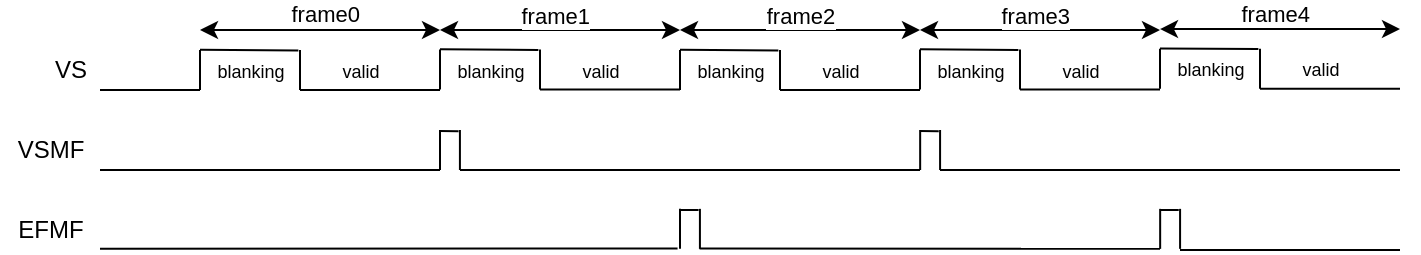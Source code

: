 <mxfile scale="1" border="0" disableSvgWarning="true">
    <diagram id="mgpHFIdnqJ_ARA6s7Hzc" name="Page-1">
        <mxGraphModel dx="814" dy="419" grid="1" gridSize="10" guides="1" tooltips="1" connect="1" arrows="1" fold="1" page="1" pageScale="1" pageWidth="850" pageHeight="1100" math="0" shadow="0">
            <root>
                <mxCell id="0"/>
                <mxCell id="1" parent="0"/>
                <mxCell id="91" value="VS" style="text;html=1;align=center;verticalAlign=middle;resizable=0;points=[];autosize=1;" parent="1" vertex="1">
                    <mxGeometry x="80" y="440.12" width="30" height="20" as="geometry"/>
                </mxCell>
                <mxCell id="92" value="" style="endArrow=none;html=1;" parent="1" edge="1">
                    <mxGeometry width="50" height="50" relative="1" as="geometry">
                        <mxPoint x="110" y="460" as="sourcePoint"/>
                        <mxPoint x="160" y="460" as="targetPoint"/>
                    </mxGeometry>
                </mxCell>
                <mxCell id="113" value="" style="group" parent="1" vertex="1" connectable="0">
                    <mxGeometry x="156" y="439.88" width="268" height="20.24" as="geometry"/>
                </mxCell>
                <mxCell id="93" value="" style="endArrow=none;html=1;exitX=1;exitY=0;exitDx=0;exitDy=0;exitPerimeter=0;" parent="113" edge="1">
                    <mxGeometry width="50" height="50" relative="1" as="geometry">
                        <mxPoint x="4" y="20.12" as="sourcePoint"/>
                        <mxPoint x="4" y="0.12" as="targetPoint"/>
                    </mxGeometry>
                </mxCell>
                <mxCell id="94" value="" style="endArrow=none;html=1;entryX=-1.599;entryY=0.011;entryDx=0;entryDy=0;entryPerimeter=0;" parent="113" target="95" edge="1">
                    <mxGeometry width="50" height="50" relative="1" as="geometry">
                        <mxPoint x="4" as="sourcePoint"/>
                        <mxPoint x="44" y="0.12" as="targetPoint"/>
                    </mxGeometry>
                </mxCell>
                <mxCell id="95" value="" style="endArrow=none;html=1;exitX=1;exitY=0;exitDx=0;exitDy=0;exitPerimeter=0;" parent="113" edge="1">
                    <mxGeometry width="50" height="50" relative="1" as="geometry">
                        <mxPoint x="54" y="20.12" as="sourcePoint"/>
                        <mxPoint x="54" y="0.12" as="targetPoint"/>
                    </mxGeometry>
                </mxCell>
                <mxCell id="96" value="" style="endArrow=none;html=1;" parent="113" edge="1">
                    <mxGeometry width="50" height="50" relative="1" as="geometry">
                        <mxPoint x="54" y="20.12" as="sourcePoint"/>
                        <mxPoint x="124" y="20.12" as="targetPoint"/>
                    </mxGeometry>
                </mxCell>
                <mxCell id="11" value="&lt;font style=&quot;font-size: 9px&quot;&gt;blanking&lt;/font&gt;" style="text;html=1;resizable=0;autosize=1;align=center;verticalAlign=middle;points=[];fillColor=none;strokeColor=none;rounded=0;" parent="113" vertex="1">
                    <mxGeometry x="4" y="0.24" width="50" height="20" as="geometry"/>
                </mxCell>
                <mxCell id="23" value="&lt;font style=&quot;font-size: 9px&quot;&gt;valid&lt;/font&gt;" style="text;html=1;resizable=0;autosize=1;align=center;verticalAlign=middle;points=[];fillColor=none;strokeColor=none;rounded=0;" parent="113" vertex="1">
                    <mxGeometry x="69" y="0.24" width="30" height="20" as="geometry"/>
                </mxCell>
                <mxCell id="131" value="" style="endArrow=none;html=1;exitX=1;exitY=0;exitDx=0;exitDy=0;exitPerimeter=0;" parent="113" edge="1">
                    <mxGeometry width="50" height="50" relative="1" as="geometry">
                        <mxPoint x="124" y="19.91" as="sourcePoint"/>
                        <mxPoint x="124" y="-0.09" as="targetPoint"/>
                    </mxGeometry>
                </mxCell>
                <mxCell id="132" value="" style="endArrow=none;html=1;entryX=-1.599;entryY=0.011;entryDx=0;entryDy=0;entryPerimeter=0;" parent="113" target="133" edge="1">
                    <mxGeometry width="50" height="50" relative="1" as="geometry">
                        <mxPoint x="124" y="-0.21" as="sourcePoint"/>
                        <mxPoint x="8" y="-439.97" as="targetPoint"/>
                    </mxGeometry>
                </mxCell>
                <mxCell id="133" value="" style="endArrow=none;html=1;exitX=1;exitY=0;exitDx=0;exitDy=0;exitPerimeter=0;" parent="113" edge="1">
                    <mxGeometry width="50" height="50" relative="1" as="geometry">
                        <mxPoint x="174" y="19.91" as="sourcePoint"/>
                        <mxPoint x="174" y="-0.09" as="targetPoint"/>
                    </mxGeometry>
                </mxCell>
                <mxCell id="134" value="" style="endArrow=none;html=1;" parent="113" edge="1">
                    <mxGeometry width="50" height="50" relative="1" as="geometry">
                        <mxPoint x="174" y="19.91" as="sourcePoint"/>
                        <mxPoint x="244" y="19.91" as="targetPoint"/>
                    </mxGeometry>
                </mxCell>
                <mxCell id="135" value="&lt;font style=&quot;font-size: 9px&quot;&gt;blanking&lt;/font&gt;" style="text;html=1;resizable=0;autosize=1;align=center;verticalAlign=middle;points=[];fillColor=none;strokeColor=none;rounded=0;" parent="113" vertex="1">
                    <mxGeometry x="124" y="0.03" width="50" height="20" as="geometry"/>
                </mxCell>
                <mxCell id="136" value="&lt;font style=&quot;font-size: 9px&quot;&gt;valid&lt;/font&gt;" style="text;html=1;resizable=0;autosize=1;align=center;verticalAlign=middle;points=[];fillColor=none;strokeColor=none;rounded=0;" parent="113" vertex="1">
                    <mxGeometry x="189" y="0.03" width="30" height="20" as="geometry"/>
                </mxCell>
                <mxCell id="137" value="" style="endArrow=none;html=1;exitX=1;exitY=0;exitDx=0;exitDy=0;exitPerimeter=0;" parent="1" edge="1">
                    <mxGeometry width="50" height="50" relative="1" as="geometry">
                        <mxPoint x="400" y="460" as="sourcePoint"/>
                        <mxPoint x="400" y="440" as="targetPoint"/>
                    </mxGeometry>
                </mxCell>
                <mxCell id="138" value="" style="endArrow=none;html=1;entryX=-1.599;entryY=0.011;entryDx=0;entryDy=0;entryPerimeter=0;" parent="1" target="139" edge="1">
                    <mxGeometry width="50" height="50" relative="1" as="geometry">
                        <mxPoint x="400" y="439.88" as="sourcePoint"/>
                        <mxPoint x="284" y="0.12" as="targetPoint"/>
                    </mxGeometry>
                </mxCell>
                <mxCell id="139" value="" style="endArrow=none;html=1;exitX=1;exitY=0;exitDx=0;exitDy=0;exitPerimeter=0;" parent="1" edge="1">
                    <mxGeometry width="50" height="50" relative="1" as="geometry">
                        <mxPoint x="450" y="460" as="sourcePoint"/>
                        <mxPoint x="450" y="440" as="targetPoint"/>
                    </mxGeometry>
                </mxCell>
                <mxCell id="140" value="" style="endArrow=none;html=1;" parent="1" edge="1">
                    <mxGeometry width="50" height="50" relative="1" as="geometry">
                        <mxPoint x="450" y="460" as="sourcePoint"/>
                        <mxPoint x="520" y="460" as="targetPoint"/>
                    </mxGeometry>
                </mxCell>
                <mxCell id="141" value="&lt;font style=&quot;font-size: 9px&quot;&gt;blanking&lt;/font&gt;" style="text;html=1;resizable=0;autosize=1;align=center;verticalAlign=middle;points=[];fillColor=none;strokeColor=none;rounded=0;" parent="1" vertex="1">
                    <mxGeometry x="400" y="440.12" width="50" height="20" as="geometry"/>
                </mxCell>
                <mxCell id="142" value="&lt;font style=&quot;font-size: 9px&quot;&gt;valid&lt;/font&gt;" style="text;html=1;resizable=0;autosize=1;align=center;verticalAlign=middle;points=[];fillColor=none;strokeColor=none;rounded=0;" parent="1" vertex="1">
                    <mxGeometry x="465" y="440.12" width="30" height="20" as="geometry"/>
                </mxCell>
                <mxCell id="143" value="" style="endArrow=none;html=1;exitX=1;exitY=0;exitDx=0;exitDy=0;exitPerimeter=0;" parent="1" edge="1">
                    <mxGeometry width="50" height="50" relative="1" as="geometry">
                        <mxPoint x="520" y="459.79" as="sourcePoint"/>
                        <mxPoint x="520" y="439.79" as="targetPoint"/>
                    </mxGeometry>
                </mxCell>
                <mxCell id="144" value="" style="endArrow=none;html=1;entryX=-1.599;entryY=0.011;entryDx=0;entryDy=0;entryPerimeter=0;" parent="1" target="145" edge="1">
                    <mxGeometry width="50" height="50" relative="1" as="geometry">
                        <mxPoint x="520" y="439.67" as="sourcePoint"/>
                        <mxPoint x="404" y="-0.09" as="targetPoint"/>
                    </mxGeometry>
                </mxCell>
                <mxCell id="145" value="" style="endArrow=none;html=1;exitX=1;exitY=0;exitDx=0;exitDy=0;exitPerimeter=0;" parent="1" edge="1">
                    <mxGeometry width="50" height="50" relative="1" as="geometry">
                        <mxPoint x="570" y="459.79" as="sourcePoint"/>
                        <mxPoint x="570" y="439.79" as="targetPoint"/>
                    </mxGeometry>
                </mxCell>
                <mxCell id="146" value="" style="endArrow=none;html=1;" parent="1" edge="1">
                    <mxGeometry width="50" height="50" relative="1" as="geometry">
                        <mxPoint x="570" y="459.79" as="sourcePoint"/>
                        <mxPoint x="640" y="459.79" as="targetPoint"/>
                    </mxGeometry>
                </mxCell>
                <mxCell id="147" value="&lt;font style=&quot;font-size: 9px&quot;&gt;blanking&lt;/font&gt;" style="text;html=1;resizable=0;autosize=1;align=center;verticalAlign=middle;points=[];fillColor=none;strokeColor=none;rounded=0;" parent="1" vertex="1">
                    <mxGeometry x="520" y="439.91" width="50" height="20" as="geometry"/>
                </mxCell>
                <mxCell id="148" value="&lt;font style=&quot;font-size: 9px&quot;&gt;valid&lt;/font&gt;" style="text;html=1;resizable=0;autosize=1;align=center;verticalAlign=middle;points=[];fillColor=none;strokeColor=none;rounded=0;" parent="1" vertex="1">
                    <mxGeometry x="585" y="439.91" width="30" height="20" as="geometry"/>
                </mxCell>
                <mxCell id="155" value="VSMF" style="text;html=1;align=center;verticalAlign=middle;resizable=0;points=[];autosize=1;" parent="1" vertex="1">
                    <mxGeometry x="60" y="480" width="50" height="20" as="geometry"/>
                </mxCell>
                <mxCell id="162" value="" style="endArrow=classic;startArrow=classic;verticalAlign=bottom;html=1;" parent="1" edge="1">
                    <mxGeometry width="50" height="50" relative="1" as="geometry">
                        <mxPoint x="160" y="430" as="sourcePoint"/>
                        <mxPoint x="280" y="430" as="targetPoint"/>
                    </mxGeometry>
                </mxCell>
                <mxCell id="163" value="frame0" style="edgeLabel;align=right;verticalAlign=bottom;resizable=0;points=[];html=1;" parent="162" vertex="1" connectable="0">
                    <mxGeometry x="0.247" y="-1" relative="1" as="geometry">
                        <mxPoint x="5" y="-1" as="offset"/>
                    </mxGeometry>
                </mxCell>
                <mxCell id="164" value="" style="endArrow=classic;startArrow=classic;verticalAlign=bottom;html=1;" parent="1" edge="1">
                    <mxGeometry width="50" height="50" relative="1" as="geometry">
                        <mxPoint x="280" y="430" as="sourcePoint"/>
                        <mxPoint x="400" y="430" as="targetPoint"/>
                    </mxGeometry>
                </mxCell>
                <mxCell id="165" value="frame1" style="edgeLabel;align=right;verticalAlign=bottom;resizable=0;points=[];html=1;" parent="164" vertex="1" connectable="0">
                    <mxGeometry x="0.247" y="-1" relative="1" as="geometry">
                        <mxPoint as="offset"/>
                    </mxGeometry>
                </mxCell>
                <mxCell id="166" value="" style="endArrow=classic;startArrow=classic;verticalAlign=bottom;html=1;" parent="1" edge="1">
                    <mxGeometry width="50" height="50" relative="1" as="geometry">
                        <mxPoint x="400" y="430" as="sourcePoint"/>
                        <mxPoint x="520" y="430" as="targetPoint"/>
                    </mxGeometry>
                </mxCell>
                <mxCell id="167" value="frame2" style="edgeLabel;align=center;verticalAlign=bottom;resizable=0;points=[];labelPosition=center;verticalLabelPosition=middle;html=1;" parent="166" vertex="1" connectable="0">
                    <mxGeometry x="0.247" y="-1" relative="1" as="geometry">
                        <mxPoint x="-15" as="offset"/>
                    </mxGeometry>
                </mxCell>
                <mxCell id="168" value="" style="endArrow=classic;startArrow=classic;verticalAlign=bottom;html=1;" parent="1" edge="1">
                    <mxGeometry width="50" height="50" relative="1" as="geometry">
                        <mxPoint x="520" y="430" as="sourcePoint"/>
                        <mxPoint x="640" y="430" as="targetPoint"/>
                    </mxGeometry>
                </mxCell>
                <mxCell id="169" value="frame3" style="edgeLabel;align=right;verticalAlign=bottom;resizable=0;points=[];html=1;" parent="168" vertex="1" connectable="0">
                    <mxGeometry x="0.247" y="-1" relative="1" as="geometry">
                        <mxPoint as="offset"/>
                    </mxGeometry>
                </mxCell>
                <mxCell id="170" value="" style="endArrow=none;html=1;" parent="1" edge="1">
                    <mxGeometry width="50" height="50" relative="1" as="geometry">
                        <mxPoint x="110" y="500" as="sourcePoint"/>
                        <mxPoint x="280" y="500" as="targetPoint"/>
                        <Array as="points"/>
                    </mxGeometry>
                </mxCell>
                <mxCell id="171" value="" style="endArrow=none;html=1;exitX=1;exitY=0;exitDx=0;exitDy=0;exitPerimeter=0;" parent="1" source="170" edge="1">
                    <mxGeometry width="50" height="50" relative="1" as="geometry">
                        <mxPoint x="270" y="520" as="sourcePoint"/>
                        <mxPoint x="280" y="480" as="targetPoint"/>
                    </mxGeometry>
                </mxCell>
                <mxCell id="172" value="" style="endArrow=none;html=1;exitX=-0.209;exitY=0.028;exitDx=0;exitDy=0;exitPerimeter=0;entryX=-1.334;entryY=0.03;entryDx=0;entryDy=0;entryPerimeter=0;" parent="1" source="171" target="173" edge="1">
                    <mxGeometry width="50" height="50" relative="1" as="geometry">
                        <mxPoint x="300" y="520" as="sourcePoint"/>
                        <mxPoint x="290" y="481" as="targetPoint"/>
                    </mxGeometry>
                </mxCell>
                <mxCell id="173" value="" style="endArrow=none;html=1;exitX=1;exitY=0;exitDx=0;exitDy=0;exitPerimeter=0;" parent="1" edge="1">
                    <mxGeometry width="50" height="50" relative="1" as="geometry">
                        <mxPoint x="289.96" y="500" as="sourcePoint"/>
                        <mxPoint x="289.96" y="480" as="targetPoint"/>
                    </mxGeometry>
                </mxCell>
                <mxCell id="174" value="" style="endArrow=none;html=1;" parent="1" edge="1">
                    <mxGeometry width="50" height="50" relative="1" as="geometry">
                        <mxPoint x="290" y="500" as="sourcePoint"/>
                        <mxPoint x="520" y="500" as="targetPoint"/>
                        <Array as="points"/>
                    </mxGeometry>
                </mxCell>
                <mxCell id="175" value="" style="endArrow=none;html=1;exitX=1;exitY=0;exitDx=0;exitDy=0;exitPerimeter=0;" parent="1" edge="1">
                    <mxGeometry width="50" height="50" relative="1" as="geometry">
                        <mxPoint x="520.08" y="500" as="sourcePoint"/>
                        <mxPoint x="520.08" y="480" as="targetPoint"/>
                    </mxGeometry>
                </mxCell>
                <mxCell id="176" value="" style="endArrow=none;html=1;exitX=-0.209;exitY=0.028;exitDx=0;exitDy=0;exitPerimeter=0;entryX=-1.334;entryY=0.03;entryDx=0;entryDy=0;entryPerimeter=0;" parent="1" source="175" target="177" edge="1">
                    <mxGeometry width="50" height="50" relative="1" as="geometry">
                        <mxPoint x="540.08" y="520" as="sourcePoint"/>
                        <mxPoint x="530.08" y="481" as="targetPoint"/>
                    </mxGeometry>
                </mxCell>
                <mxCell id="177" value="" style="endArrow=none;html=1;exitX=1;exitY=0;exitDx=0;exitDy=0;exitPerimeter=0;" parent="1" edge="1">
                    <mxGeometry width="50" height="50" relative="1" as="geometry">
                        <mxPoint x="530.04" y="500" as="sourcePoint"/>
                        <mxPoint x="530.04" y="480" as="targetPoint"/>
                    </mxGeometry>
                </mxCell>
                <mxCell id="178" value="" style="endArrow=none;html=1;" parent="1" edge="1">
                    <mxGeometry width="50" height="50" relative="1" as="geometry">
                        <mxPoint x="530" y="500" as="sourcePoint"/>
                        <mxPoint x="760" y="500" as="targetPoint"/>
                        <Array as="points"/>
                    </mxGeometry>
                </mxCell>
                <mxCell id="179" value="EFMF" style="text;html=1;align=center;verticalAlign=middle;resizable=0;points=[];autosize=1;" parent="1" vertex="1">
                    <mxGeometry x="60" y="520" width="50" height="20" as="geometry"/>
                </mxCell>
                <mxCell id="180" value="" style="endArrow=none;html=1;exitX=1;exitY=0;exitDx=0;exitDy=0;exitPerimeter=0;" parent="1" edge="1">
                    <mxGeometry width="50" height="50" relative="1" as="geometry">
                        <mxPoint x="640" y="459.34" as="sourcePoint"/>
                        <mxPoint x="640" y="439.34" as="targetPoint"/>
                    </mxGeometry>
                </mxCell>
                <mxCell id="181" value="" style="endArrow=none;entryX=-1.599;entryY=0.011;entryDx=0;entryDy=0;entryPerimeter=0;verticalAlign=bottom;html=1;" parent="1" target="182" edge="1">
                    <mxGeometry width="50" height="50" relative="1" as="geometry">
                        <mxPoint x="640" y="439.22" as="sourcePoint"/>
                        <mxPoint x="524" y="-0.54" as="targetPoint"/>
                    </mxGeometry>
                </mxCell>
                <mxCell id="182" value="" style="endArrow=none;html=1;exitX=1;exitY=0;exitDx=0;exitDy=0;exitPerimeter=0;" parent="1" edge="1">
                    <mxGeometry width="50" height="50" relative="1" as="geometry">
                        <mxPoint x="690" y="459.34" as="sourcePoint"/>
                        <mxPoint x="690" y="439.34" as="targetPoint"/>
                    </mxGeometry>
                </mxCell>
                <mxCell id="183" value="" style="endArrow=none;html=1;" parent="1" edge="1">
                    <mxGeometry width="50" height="50" relative="1" as="geometry">
                        <mxPoint x="690" y="459.34" as="sourcePoint"/>
                        <mxPoint x="760" y="459.34" as="targetPoint"/>
                    </mxGeometry>
                </mxCell>
                <mxCell id="184" value="&lt;font style=&quot;font-size: 9px&quot;&gt;blanking&lt;/font&gt;" style="text;html=1;resizable=0;autosize=1;align=center;verticalAlign=middle;points=[];fillColor=none;strokeColor=none;rounded=0;" parent="1" vertex="1">
                    <mxGeometry x="640" y="439.46" width="50" height="20" as="geometry"/>
                </mxCell>
                <mxCell id="185" value="&lt;font style=&quot;font-size: 9px&quot;&gt;valid&lt;/font&gt;" style="text;html=1;resizable=0;autosize=1;align=center;verticalAlign=middle;points=[];fillColor=none;strokeColor=none;rounded=0;" parent="1" vertex="1">
                    <mxGeometry x="705" y="439.46" width="30" height="20" as="geometry"/>
                </mxCell>
                <mxCell id="186" value="" style="endArrow=classic;startArrow=classic;verticalAlign=bottom;html=1;" parent="1" edge="1">
                    <mxGeometry width="50" height="50" relative="1" as="geometry">
                        <mxPoint x="640" y="429.55" as="sourcePoint"/>
                        <mxPoint x="760" y="429.55" as="targetPoint"/>
                    </mxGeometry>
                </mxCell>
                <mxCell id="187" value="frame4" style="edgeLabel;align=right;verticalAlign=bottom;resizable=0;points=[];html=1;" parent="186" vertex="1" connectable="0">
                    <mxGeometry x="0.247" y="-1" relative="1" as="geometry">
                        <mxPoint as="offset"/>
                    </mxGeometry>
                </mxCell>
                <mxCell id="188" value="" style="endArrow=none;html=1;entryX=-2.443;entryY=0.989;entryDx=0;entryDy=0;entryPerimeter=0;" parent="1" target="189" edge="1">
                    <mxGeometry width="50" height="50" relative="1" as="geometry">
                        <mxPoint x="110" y="539.43" as="sourcePoint"/>
                        <mxPoint x="280" y="539.43" as="targetPoint"/>
                        <Array as="points"/>
                    </mxGeometry>
                </mxCell>
                <mxCell id="189" value="" style="endArrow=none;html=1;exitX=1;exitY=0;exitDx=0;exitDy=0;exitPerimeter=0;" parent="1" edge="1">
                    <mxGeometry width="50" height="50" relative="1" as="geometry">
                        <mxPoint x="400" y="539.43" as="sourcePoint"/>
                        <mxPoint x="400" y="519.43" as="targetPoint"/>
                    </mxGeometry>
                </mxCell>
                <mxCell id="190" value="" style="endArrow=none;html=1;exitX=-0.209;exitY=0.028;exitDx=0;exitDy=0;exitPerimeter=0;entryX=-1.334;entryY=0.03;entryDx=0;entryDy=0;entryPerimeter=0;" parent="1" source="189" target="191" edge="1">
                    <mxGeometry width="50" height="50" relative="1" as="geometry">
                        <mxPoint x="420" y="559.43" as="sourcePoint"/>
                        <mxPoint x="410" y="520.43" as="targetPoint"/>
                    </mxGeometry>
                </mxCell>
                <mxCell id="191" value="" style="endArrow=none;html=1;exitX=1;exitY=0;exitDx=0;exitDy=0;exitPerimeter=0;" parent="1" edge="1">
                    <mxGeometry width="50" height="50" relative="1" as="geometry">
                        <mxPoint x="409.96" y="539.43" as="sourcePoint"/>
                        <mxPoint x="409.96" y="519.43" as="targetPoint"/>
                    </mxGeometry>
                </mxCell>
                <mxCell id="196" value="" style="endArrow=none;html=1;exitX=-0.364;exitY=0.989;exitDx=0;exitDy=0;exitPerimeter=0;" parent="1" source="191" edge="1">
                    <mxGeometry width="50" height="50" relative="1" as="geometry">
                        <mxPoint x="530" y="539.43" as="sourcePoint"/>
                        <mxPoint x="640" y="539.43" as="targetPoint"/>
                        <Array as="points"/>
                    </mxGeometry>
                </mxCell>
                <mxCell id="197" value="" style="endArrow=none;html=1;exitX=1;exitY=0;exitDx=0;exitDy=0;exitPerimeter=0;" parent="1" edge="1">
                    <mxGeometry width="50" height="50" relative="1" as="geometry">
                        <mxPoint x="640.08" y="539.43" as="sourcePoint"/>
                        <mxPoint x="640.08" y="519.43" as="targetPoint"/>
                    </mxGeometry>
                </mxCell>
                <mxCell id="198" value="" style="endArrow=none;html=1;exitX=-0.209;exitY=0.028;exitDx=0;exitDy=0;exitPerimeter=0;entryX=-1.334;entryY=0.03;entryDx=0;entryDy=0;entryPerimeter=0;" parent="1" source="197" target="199" edge="1">
                    <mxGeometry width="50" height="50" relative="1" as="geometry">
                        <mxPoint x="660.08" y="559.43" as="sourcePoint"/>
                        <mxPoint x="650.08" y="520.43" as="targetPoint"/>
                    </mxGeometry>
                </mxCell>
                <mxCell id="199" value="" style="endArrow=none;html=1;exitX=1;exitY=0;exitDx=0;exitDy=0;exitPerimeter=0;" parent="1" edge="1">
                    <mxGeometry width="50" height="50" relative="1" as="geometry">
                        <mxPoint x="650.04" y="539.43" as="sourcePoint"/>
                        <mxPoint x="650.04" y="519.43" as="targetPoint"/>
                    </mxGeometry>
                </mxCell>
                <mxCell id="200" value="" style="endArrow=none;html=1;exitX=-0.364;exitY=0.989;exitDx=0;exitDy=0;exitPerimeter=0;" parent="1" edge="1">
                    <mxGeometry width="50" height="50" relative="1" as="geometry">
                        <mxPoint x="649.999" y="540.0" as="sourcePoint"/>
                        <mxPoint x="760" y="540" as="targetPoint"/>
                        <Array as="points"/>
                    </mxGeometry>
                </mxCell>
            </root>
        </mxGraphModel>
    </diagram>
</mxfile>